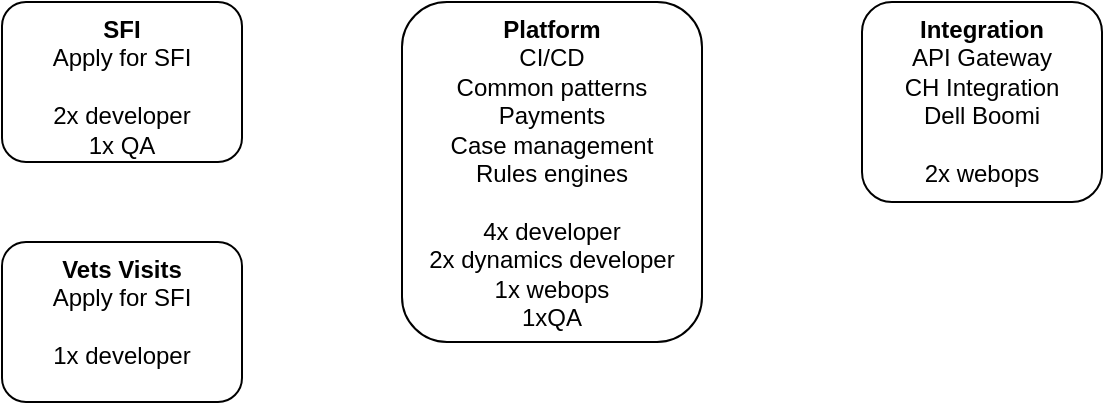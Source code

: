 <mxfile version="15.2.9" type="github">
  <diagram id="nyiL7eAwjt1zNVLjtlwg" name="Page-1">
    <mxGraphModel dx="1422" dy="762" grid="1" gridSize="10" guides="1" tooltips="1" connect="1" arrows="1" fold="1" page="1" pageScale="1" pageWidth="827" pageHeight="1169" math="0" shadow="0">
      <root>
        <mxCell id="0" />
        <mxCell id="1" parent="0" />
        <mxCell id="cNJyM7TGQfyF_yB1Wfk2-1" value="&lt;b&gt;SFI&lt;/b&gt;&lt;br&gt;Apply for SFI&lt;br&gt;&lt;br&gt;2x developer&lt;br&gt;1x QA" style="rounded=1;whiteSpace=wrap;html=1;verticalAlign=top;" vertex="1" parent="1">
          <mxGeometry x="80" y="160" width="120" height="80" as="geometry" />
        </mxCell>
        <mxCell id="cNJyM7TGQfyF_yB1Wfk2-2" value="&lt;b&gt;Platform&lt;/b&gt;&lt;br&gt;CI/CD&lt;br&gt;Common patterns&lt;br&gt;Payments&lt;br&gt;Case management&lt;br&gt;Rules engines&lt;br&gt;&lt;br&gt;4x developer&lt;br&gt;2x dynamics developer&lt;br&gt;1x webops&lt;br&gt;1xQA" style="rounded=1;whiteSpace=wrap;html=1;verticalAlign=top;" vertex="1" parent="1">
          <mxGeometry x="280" y="160" width="150" height="170" as="geometry" />
        </mxCell>
        <mxCell id="cNJyM7TGQfyF_yB1Wfk2-3" value="&lt;b&gt;Integration&lt;/b&gt;&lt;br&gt;API Gateway&lt;br&gt;CH Integration&lt;br&gt;Dell Boomi&lt;br&gt;&lt;br&gt;2x webops" style="rounded=1;whiteSpace=wrap;html=1;verticalAlign=top;" vertex="1" parent="1">
          <mxGeometry x="510" y="160" width="120" height="100" as="geometry" />
        </mxCell>
        <mxCell id="cNJyM7TGQfyF_yB1Wfk2-4" value="&lt;b&gt;Vets Visits&lt;/b&gt;&lt;br&gt;Apply for SFI&lt;br&gt;&lt;br&gt;1x developer" style="rounded=1;whiteSpace=wrap;html=1;verticalAlign=top;" vertex="1" parent="1">
          <mxGeometry x="80" y="280" width="120" height="80" as="geometry" />
        </mxCell>
      </root>
    </mxGraphModel>
  </diagram>
</mxfile>
